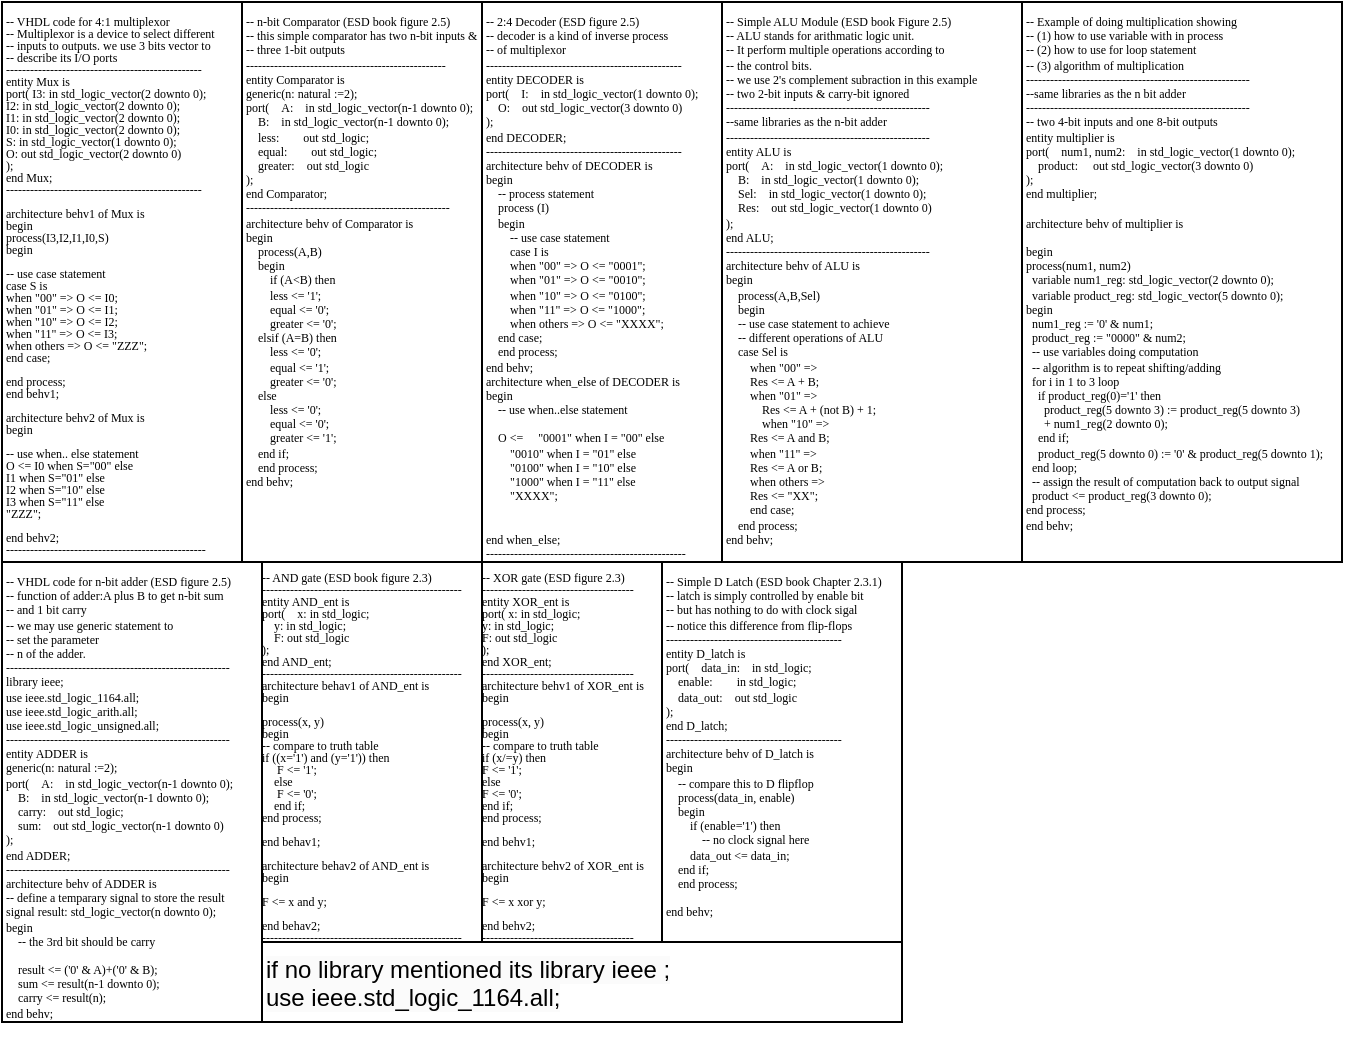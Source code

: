 <mxfile version="22.1.18" type="github">
  <diagram name="Page-1" id="1fI7LtTeoU0zJGXn7ISi">
    <mxGraphModel dx="1195" dy="622" grid="1" gridSize="10" guides="1" tooltips="1" connect="1" arrows="1" fold="1" page="1" pageScale="1" pageWidth="850" pageHeight="1100" math="0" shadow="0">
      <root>
        <mxCell id="0" />
        <mxCell id="1" parent="0" />
        <mxCell id="CzFrGwOpRJIVh9ln8tWY-4" value="&lt;div style=&quot;line-height: 100%; font-size: 6px;&quot;&gt;-- XOR gate (ESD figure 2.3)&lt;/div&gt;&lt;div style=&quot;line-height: 100%; font-size: 6px;&quot;&gt;--------------------------------------&lt;/div&gt;&lt;div style=&quot;line-height: 100%; font-size: 6px;&quot;&gt;entity XOR_ent is&lt;/div&gt;&lt;div style=&quot;line-height: 100%; font-size: 6px;&quot;&gt;port( x: in std_logic;&lt;/div&gt;&lt;div style=&quot;line-height: 100%; font-size: 6px;&quot;&gt;y: in std_logic;&lt;/div&gt;&lt;div style=&quot;line-height: 100%; font-size: 6px;&quot;&gt;F: out std_logic&lt;/div&gt;&lt;div style=&quot;line-height: 100%; font-size: 6px;&quot;&gt;);&lt;/div&gt;&lt;div style=&quot;line-height: 100%; font-size: 6px;&quot;&gt;end XOR_ent;&lt;/div&gt;&lt;div style=&quot;line-height: 100%; font-size: 6px;&quot;&gt;--------------------------------------&lt;/div&gt;&lt;div style=&quot;line-height: 100%; font-size: 6px;&quot;&gt;architecture behv1 of XOR_ent is&lt;/div&gt;&lt;div style=&quot;line-height: 100%; font-size: 6px;&quot;&gt;begin&lt;/div&gt;&lt;div style=&quot;line-height: 100%; font-size: 6px;&quot;&gt;&lt;br style=&quot;font-size: 6px;&quot;&gt;&lt;/div&gt;&lt;div style=&quot;line-height: 100%; font-size: 6px;&quot;&gt;process(x, y)&lt;/div&gt;&lt;div style=&quot;line-height: 100%; font-size: 6px;&quot;&gt;begin&lt;/div&gt;&lt;div style=&quot;line-height: 100%; font-size: 6px;&quot;&gt;-- compare to truth table&lt;/div&gt;&lt;div style=&quot;line-height: 100%; font-size: 6px;&quot;&gt;if (x/=y) then&lt;/div&gt;&lt;div style=&quot;line-height: 100%; font-size: 6px;&quot;&gt;F &amp;lt;= &#39;1&#39;;&lt;/div&gt;&lt;div style=&quot;line-height: 100%; font-size: 6px;&quot;&gt;else&lt;/div&gt;&lt;div style=&quot;line-height: 100%; font-size: 6px;&quot;&gt;F &amp;lt;= &#39;0&#39;;&lt;/div&gt;&lt;div style=&quot;line-height: 100%; font-size: 6px;&quot;&gt;end if;&lt;/div&gt;&lt;div style=&quot;line-height: 100%; font-size: 6px;&quot;&gt;end process;&lt;/div&gt;&lt;div style=&quot;line-height: 100%; font-size: 6px;&quot;&gt;&lt;br style=&quot;font-size: 6px;&quot;&gt;&lt;/div&gt;&lt;div style=&quot;line-height: 100%; font-size: 6px;&quot;&gt;end behv1;&lt;/div&gt;&lt;div style=&quot;line-height: 100%; font-size: 6px;&quot;&gt;&lt;br style=&quot;font-size: 6px;&quot;&gt;&lt;/div&gt;&lt;div style=&quot;line-height: 100%; font-size: 6px;&quot;&gt;architecture behv2 of XOR_ent is&lt;/div&gt;&lt;div style=&quot;line-height: 100%; font-size: 6px;&quot;&gt;begin&lt;/div&gt;&lt;div style=&quot;line-height: 100%; font-size: 6px;&quot;&gt;&lt;br style=&quot;font-size: 6px;&quot;&gt;&lt;/div&gt;&lt;div style=&quot;line-height: 100%; font-size: 6px;&quot;&gt;F &amp;lt;= x xor y;&lt;/div&gt;&lt;div style=&quot;line-height: 100%; font-size: 6px;&quot;&gt;&lt;br style=&quot;font-size: 6px;&quot;&gt;&lt;/div&gt;&lt;div style=&quot;line-height: 100%; font-size: 6px;&quot;&gt;end behv2;&lt;/div&gt;&lt;div style=&quot;line-height: 100%; font-size: 6px;&quot;&gt;--------------------------------------&lt;/div&gt;" style="text;whiteSpace=wrap;html=1;fontSize=6;fontColor=#000000;textDirection=ltr;spacing=0;fontFamily=Times New Roman;verticalAlign=top;horizontal=1;strokeColor=default;" vertex="1" parent="1">
          <mxGeometry x="240" y="280" width="90" height="190" as="geometry" />
        </mxCell>
        <mxCell id="CzFrGwOpRJIVh9ln8tWY-5" value="&lt;div style=&quot;orphans: 2; text-align: start; text-indent: 0px; widows: 2; text-decoration-thickness: initial; text-decoration-style: initial; text-decoration-color: initial; overflow-wrap: break-word; line-height: 100%; font-size: 6px;&quot;&gt;&lt;div style=&quot;overflow-wrap: break-word; line-height: 100%; font-size: 6px;&quot;&gt;-- AND gate (ESD book figure 2.3)&amp;nbsp; &amp;nbsp; &amp;nbsp; &amp;nbsp;&amp;nbsp;&lt;/div&gt;&lt;div style=&quot;overflow-wrap: break-word; line-height: 100%; font-size: 6px;&quot;&gt;--------------------------------------------------&lt;/div&gt;&lt;div style=&quot;overflow-wrap: break-word; line-height: 100%; font-size: 6px;&quot;&gt;entity AND_ent is&lt;/div&gt;&lt;div style=&quot;overflow-wrap: break-word; line-height: 100%; font-size: 6px;&quot;&gt;port(&amp;nbsp; &amp;nbsp; x: in std_logic;&lt;/div&gt;&lt;div style=&quot;overflow-wrap: break-word; line-height: 100%; font-size: 6px;&quot;&gt;&amp;nbsp; &amp;nbsp; y: in std_logic;&lt;/div&gt;&lt;div style=&quot;overflow-wrap: break-word; line-height: 100%; font-size: 6px;&quot;&gt;&amp;nbsp; &amp;nbsp; F: out std_logic&lt;/div&gt;&lt;div style=&quot;overflow-wrap: break-word; line-height: 100%; font-size: 6px;&quot;&gt;);&lt;/div&gt;&lt;div style=&quot;overflow-wrap: break-word; line-height: 100%; font-size: 6px;&quot;&gt;end AND_ent;&lt;/div&gt;&lt;div style=&quot;overflow-wrap: break-word; line-height: 100%; font-size: 6px;&quot;&gt;--------------------------------------------------&lt;/div&gt;&lt;div style=&quot;overflow-wrap: break-word; line-height: 100%; font-size: 6px;&quot;&gt;architecture behav1 of AND_ent is&lt;/div&gt;&lt;div style=&quot;overflow-wrap: break-word; line-height: 100%; font-size: 6px;&quot;&gt;begin&lt;/div&gt;&lt;div style=&quot;overflow-wrap: break-word; line-height: 100%; font-size: 6px;&quot;&gt;&lt;br style=&quot;font-size: 6px;&quot;&gt;&lt;/div&gt;&lt;div style=&quot;overflow-wrap: break-word; line-height: 100%; font-size: 6px;&quot;&gt;process(x, y)&lt;/div&gt;&lt;div style=&quot;overflow-wrap: break-word; line-height: 100%; font-size: 6px;&quot;&gt;begin&lt;/div&gt;&lt;div style=&quot;overflow-wrap: break-word; line-height: 100%; font-size: 6px;&quot;&gt;-- compare to truth table&lt;/div&gt;&lt;div style=&quot;overflow-wrap: break-word; line-height: 100%; font-size: 6px;&quot;&gt;if ((x=&#39;1&#39;) and (y=&#39;1&#39;)) then&lt;/div&gt;&lt;div style=&quot;overflow-wrap: break-word; line-height: 100%; font-size: 6px;&quot;&gt;&amp;nbsp; &amp;nbsp; &amp;nbsp;F &amp;lt;= &#39;1&#39;;&lt;/div&gt;&lt;div style=&quot;overflow-wrap: break-word; line-height: 100%; font-size: 6px;&quot;&gt;&amp;nbsp; &amp;nbsp; else&lt;/div&gt;&lt;div style=&quot;overflow-wrap: break-word; line-height: 100%; font-size: 6px;&quot;&gt;&amp;nbsp; &amp;nbsp; &amp;nbsp;F &amp;lt;= &#39;0&#39;;&lt;/div&gt;&lt;div style=&quot;overflow-wrap: break-word; line-height: 100%; font-size: 6px;&quot;&gt;&amp;nbsp; &amp;nbsp; end if;&lt;/div&gt;&lt;div style=&quot;overflow-wrap: break-word; line-height: 100%; font-size: 6px;&quot;&gt;end process;&lt;/div&gt;&lt;div style=&quot;overflow-wrap: break-word; line-height: 100%; font-size: 6px;&quot;&gt;&lt;br style=&quot;font-size: 6px;&quot;&gt;&lt;/div&gt;&lt;div style=&quot;overflow-wrap: break-word; line-height: 100%; font-size: 6px;&quot;&gt;end behav1;&lt;/div&gt;&lt;div style=&quot;overflow-wrap: break-word; line-height: 100%; font-size: 6px;&quot;&gt;&lt;br style=&quot;font-size: 6px;&quot;&gt;&lt;/div&gt;&lt;div style=&quot;overflow-wrap: break-word; line-height: 100%; font-size: 6px;&quot;&gt;architecture behav2 of AND_ent is&lt;/div&gt;&lt;div style=&quot;overflow-wrap: break-word; line-height: 100%; font-size: 6px;&quot;&gt;begin&lt;/div&gt;&lt;div style=&quot;overflow-wrap: break-word; line-height: 100%; font-size: 6px;&quot;&gt;&lt;br style=&quot;font-size: 6px;&quot;&gt;&lt;/div&gt;&lt;div style=&quot;overflow-wrap: break-word; line-height: 100%; font-size: 6px;&quot;&gt;F &amp;lt;= x and y;&lt;/div&gt;&lt;div style=&quot;overflow-wrap: break-word; line-height: 100%; font-size: 6px;&quot;&gt;&lt;br style=&quot;font-size: 6px;&quot;&gt;&lt;/div&gt;&lt;div style=&quot;overflow-wrap: break-word; line-height: 100%; font-size: 6px;&quot;&gt;end behav2;&lt;/div&gt;&lt;div style=&quot;overflow-wrap: break-word; line-height: 100%; font-size: 6px;&quot;&gt;--------------------------------------------------&lt;/div&gt;&lt;/div&gt;" style="text;whiteSpace=wrap;html=1;fontColor=#000000;fontSize=6;textDirection=ltr;spacing=0;fontFamily=Times New Roman;verticalAlign=top;horizontal=1;strokeColor=default;" vertex="1" parent="1">
          <mxGeometry x="130" y="280" width="110" height="190" as="geometry" />
        </mxCell>
        <mxCell id="CzFrGwOpRJIVh9ln8tWY-7" value="&lt;div style=&quot;orphans: 2; text-align: start; text-indent: 0px; widows: 2; text-decoration-thickness: initial; text-decoration-style: initial; text-decoration-color: initial; overflow-wrap: break-word; line-height: 100%; font-size: 6px;&quot;&gt;-- VHDL code for 4:1 multiplexor&lt;br style=&quot;font-size: 6px;&quot;&gt;-- Multiplexor is a device to select different&lt;br style=&quot;font-size: 6px;&quot;&gt;-- inputs to outputs. we use 3 bits vector to &lt;br style=&quot;font-size: 6px;&quot;&gt;-- describe its I/O ports &lt;br style=&quot;font-size: 6px;&quot;&gt;-------------------------------------------------&lt;br style=&quot;font-size: 6px;&quot;&gt;entity Mux is&lt;br style=&quot;font-size: 6px;&quot;&gt;port(    I3:     in std_logic_vector(2 downto 0);&lt;br style=&quot;font-size: 6px;&quot;&gt;    I2:     in std_logic_vector(2 downto 0);&lt;br style=&quot;font-size: 6px;&quot;&gt;    I1:     in std_logic_vector(2 downto 0);&lt;br style=&quot;font-size: 6px;&quot;&gt;    I0:     in std_logic_vector(2 downto 0);&lt;br style=&quot;font-size: 6px;&quot;&gt;    S:    in std_logic_vector(1 downto 0);&lt;br style=&quot;font-size: 6px;&quot;&gt;    O:    out std_logic_vector(2 downto 0)&lt;br style=&quot;font-size: 6px;&quot;&gt;);&lt;br style=&quot;font-size: 6px;&quot;&gt;end Mux;  &lt;br style=&quot;font-size: 6px;&quot;&gt;-------------------------------------------------&lt;br style=&quot;font-size: 6px;&quot;&gt;&lt;br style=&quot;font-size: 6px;&quot;&gt;architecture behv1 of Mux is&lt;br style=&quot;font-size: 6px;&quot;&gt;begin&lt;br style=&quot;font-size: 6px;&quot;&gt;    process(I3,I2,I1,I0,S)&lt;br style=&quot;font-size: 6px;&quot;&gt;    begin&lt;br style=&quot;font-size: 6px;&quot;&gt;    &lt;br style=&quot;font-size: 6px;&quot;&gt;        -- use case statement&lt;br style=&quot;font-size: 6px;&quot;&gt;        case S is&lt;br style=&quot;font-size: 6px;&quot;&gt;        when &quot;00&quot; =&amp;gt;    O &amp;lt;= I0;&lt;br style=&quot;font-size: 6px;&quot;&gt;        when &quot;01&quot; =&amp;gt;    O &amp;lt;= I1;&lt;br style=&quot;font-size: 6px;&quot;&gt;        when &quot;10&quot; =&amp;gt;    O &amp;lt;= I2;&lt;br style=&quot;font-size: 6px;&quot;&gt;        when &quot;11&quot; =&amp;gt;    O &amp;lt;= I3;&lt;br style=&quot;font-size: 6px;&quot;&gt;        when others =&amp;gt;    O &amp;lt;= &quot;ZZZ&quot;;&lt;br style=&quot;font-size: 6px;&quot;&gt;    end case;&lt;br style=&quot;font-size: 6px;&quot;&gt;&lt;br style=&quot;font-size: 6px;&quot;&gt;    end process;&lt;br style=&quot;font-size: 6px;&quot;&gt;end behv1;&lt;br style=&quot;font-size: 6px;&quot;&gt;&lt;br style=&quot;font-size: 6px;&quot;&gt;architecture behv2 of Mux is&lt;br style=&quot;font-size: 6px;&quot;&gt;begin&lt;br style=&quot;font-size: 6px;&quot;&gt;&lt;br style=&quot;font-size: 6px;&quot;&gt;    -- use when.. else statement&lt;br style=&quot;font-size: 6px;&quot;&gt;    O &amp;lt;=    I0 when S=&quot;00&quot; else&lt;br style=&quot;font-size: 6px;&quot;&gt;        I1 when S=&quot;01&quot; else&lt;br style=&quot;font-size: 6px;&quot;&gt;        I2 when S=&quot;10&quot; else&lt;br style=&quot;font-size: 6px;&quot;&gt;        I3 when S=&quot;11&quot; else&lt;br style=&quot;font-size: 6px;&quot;&gt;        &quot;ZZZ&quot;;&lt;br style=&quot;font-size: 6px;&quot;&gt;&lt;br style=&quot;font-size: 6px;&quot;&gt;end behv2;&lt;br style=&quot;font-size: 6px;&quot;&gt;--------------------------------------------------&lt;br style=&quot;font-size: 6px;&quot;&gt;&lt;/div&gt;" style="text;whiteSpace=wrap;html=1;fontSize=6;fontColor=#000000;verticalAlign=top;horizontal=1;fontFamily=Times New Roman;textDirection=ltr;strokeColor=default;" vertex="1" parent="1">
          <mxGeometry width="120" height="280" as="geometry" />
        </mxCell>
        <mxCell id="CzFrGwOpRJIVh9ln8tWY-8" value="-- 2:4 Decoder (ESD figure 2.5)&#xa;-- decoder is a kind of inverse process&#xa;-- of multiplexor&#xa;-------------------------------------------------&#xa;entity DECODER is&#xa;port(    I:    in std_logic_vector(1 downto 0);&#xa;    O:    out std_logic_vector(3 downto 0)&#xa;);&#xa;end DECODER;&#xa;-------------------------------------------------&#xa;architecture behv of DECODER is&#xa;begin&#xa;    -- process statement&#xa;    process (I)&#xa;    begin&#xa;        -- use case statement &#xa;        case I is&#xa;        when &quot;00&quot; =&gt; O &lt;= &quot;0001&quot;;&#xa;        when &quot;01&quot; =&gt; O &lt;= &quot;0010&quot;;&#xa;        when &quot;10&quot; =&gt; O &lt;= &quot;0100&quot;;&#xa;        when &quot;11&quot; =&gt; O &lt;= &quot;1000&quot;;&#xa;        when others =&gt; O &lt;= &quot;XXXX&quot;;&#xa;    end case;&#xa;    end process;&#xa;end behv;&#xa;architecture when_else of DECODER is&#xa;begin&#xa;    -- use when..else statement&#xa;&#xa;    O &lt;=     &quot;0001&quot; when I = &quot;00&quot; else&#xa;        &quot;0010&quot; when I = &quot;01&quot; else&#xa;        &quot;0100&quot; when I = &quot;10&quot; else&#xa;        &quot;1000&quot; when I = &quot;11&quot; else&#xa;        &quot;XXXX&quot;;&#xa;&#xa;&#xa;end when_else;&#xa;--------------------------------------------------" style="text;whiteSpace=wrap;fontSize=6;verticalAlign=top;horizontal=1;fontFamily=Times New Roman;textDirection=ltr;strokeColor=default;" vertex="1" parent="1">
          <mxGeometry x="240" width="120" height="280" as="geometry" />
        </mxCell>
        <mxCell id="CzFrGwOpRJIVh9ln8tWY-9" value="-- VHDL code for n-bit adder (ESD figure 2.5)    &#xa;-- function of adder:A plus B to get n-bit sum &#xa;-- and 1 bit carry    &#xa;-- we may use generic statement to &#xa;-- set the parameter &#xa;-- n of the adder.                            &#xa;--------------------------------------------------------&#xa;library ieee;&#xa;use ieee.std_logic_1164.all;&#xa;use ieee.std_logic_arith.all;&#xa;use ieee.std_logic_unsigned.all;&#xa;--------------------------------------------------------&#xa;entity ADDER is&#xa;generic(n: natural :=2);&#xa;port(    A:    in std_logic_vector(n-1 downto 0);&#xa;    B:    in std_logic_vector(n-1 downto 0);&#xa;    carry:    out std_logic;&#xa;    sum:    out std_logic_vector(n-1 downto 0)&#xa;);&#xa;end ADDER;&#xa;--------------------------------------------------------&#xa;architecture behv of ADDER is&#xa;-- define a temparary signal to store the result&#xa;signal result: std_logic_vector(n downto 0);&#xa;begin                      &#xa;    -- the 3rd bit should be carry&#xa;   &#xa;    result &lt;= (&#39;0&#39; &amp; A)+(&#39;0&#39; &amp; B);&#xa;    sum &lt;= result(n-1 downto 0);&#xa;    carry &lt;= result(n);&#xa;end behv;&#xa;" style="text;whiteSpace=wrap;fontSize=6;fontFamily=Times New Roman;strokeColor=default;" vertex="1" parent="1">
          <mxGeometry y="280" width="130" height="230" as="geometry" />
        </mxCell>
        <mxCell id="CzFrGwOpRJIVh9ln8tWY-10" value="-- n-bit Comparator (ESD book figure 2.5)&#xa;-- this simple comparator has two n-bit inputs &amp; &#xa;-- three 1-bit outputs&#xa;--------------------------------------------------&#xa;entity Comparator is&#xa;generic(n: natural :=2);&#xa;port(    A:    in std_logic_vector(n-1 downto 0);&#xa;    B:    in std_logic_vector(n-1 downto 0);&#xa;    less:        out std_logic;&#xa;    equal:        out std_logic;&#xa;    greater:    out std_logic&#xa;);&#xa;end Comparator;&#xa;---------------------------------------------------&#xa;architecture behv of Comparator is&#xa;begin &#xa;    process(A,B)&#xa;    begin&#xa;        if (A&lt;B) then &#xa;        less &lt;= &#39;1&#39;;&#xa;        equal &lt;= &#39;0&#39;;&#xa;        greater &lt;= &#39;0&#39;;&#xa;    elsif (A=B) then   &#xa;        less &lt;= &#39;0&#39;;&#xa;        equal &lt;= &#39;1&#39;;&#xa;        greater &lt;= &#39;0&#39;;&#xa;    else &#xa;        less &lt;= &#39;0&#39;;&#xa;        equal &lt;= &#39;0&#39;;&#xa;        greater &lt;= &#39;1&#39;;&#xa;    end if;&#xa;    end process;&#xa;end behv;" style="text;whiteSpace=wrap;strokeColor=default;fontSize=6;fontFamily=Times New Roman;" vertex="1" parent="1">
          <mxGeometry x="120" width="120" height="280" as="geometry" />
        </mxCell>
        <mxCell id="CzFrGwOpRJIVh9ln8tWY-12" value="-- Simple ALU Module (ESD book Figure 2.5)        &#xa;-- ALU stands for arithmatic logic unit.&#xa;-- It perform multiple operations according to &#xa;-- the control bits.&#xa;-- we use 2&#39;s complement subraction in this example&#xa;-- two 2-bit inputs &amp; carry-bit ignored&#xa;---------------------------------------------------&#xa;--same libraries as the n-bit adder&#xa;---------------------------------------------------&#xa;entity ALU is&#xa;port(    A:    in std_logic_vector(1 downto 0);&#xa;    B:    in std_logic_vector(1 downto 0);&#xa;    Sel:    in std_logic_vector(1 downto 0);&#xa;    Res:    out std_logic_vector(1 downto 0)  &#xa;);&#xa;end ALU;&#xa;---------------------------------------------------&#xa;architecture behv of ALU is&#xa;begin                       &#xa;    process(A,B,Sel)&#xa;    begin&#xa;    -- use case statement to achieve &#xa;    -- different operations of ALU&#xa;    case Sel is&#xa;        when &quot;00&quot; =&gt;&#xa;        Res &lt;= A + B;&#xa;        when &quot;01&quot; =&gt;                        &#xa;            Res &lt;= A + (not B) + 1;&#xa;            when &quot;10&quot; =&gt;&#xa;        Res &lt;= A and B;&#xa;        when &quot;11&quot; =&gt;     &#xa;        Res &lt;= A or B;&#xa;        when others =&gt;     &#xa;        Res &lt;= &quot;XX&quot;;&#xa;        end case;&#xa;    end process;&#xa;end behv;" style="text;whiteSpace=wrap;fontSize=6;fontFamily=Times New Roman;strokeColor=default;strokeWidth=1;" vertex="1" parent="1">
          <mxGeometry x="360" width="150" height="280" as="geometry" />
        </mxCell>
        <mxCell id="CzFrGwOpRJIVh9ln8tWY-13" value="" style="endArrow=none;html=1;rounded=0;entryX=0;entryY=1;entryDx=0;entryDy=0;exitX=1;exitY=0;exitDx=0;exitDy=0;fontSize=6;fontFamily=Times New Roman;" edge="1" parent="1" source="CzFrGwOpRJIVh9ln8tWY-9" target="CzFrGwOpRJIVh9ln8tWY-7">
          <mxGeometry width="50" height="50" relative="1" as="geometry">
            <mxPoint x="140" y="300" as="sourcePoint" />
            <mxPoint x="190" y="250" as="targetPoint" />
          </mxGeometry>
        </mxCell>
        <mxCell id="CzFrGwOpRJIVh9ln8tWY-14" value="-- Example of doing multiplication showing&#xa;-- (1) how to use variable with in process&#xa;-- (2) how to use for loop statement&#xa;-- (3) algorithm of multiplication&#xa;--------------------------------------------------------&#xa;--same libraries as the n bit adder&#xa;--------------------------------------------------------&#xa;-- two 4-bit inputs and one 8-bit outputs&#xa;entity multiplier is&#xa;port(    num1, num2:    in std_logic_vector(1 downto 0);&#xa;    product:     out std_logic_vector(3 downto 0)&#xa;);&#xa;end multiplier;&#xa;&#xa;architecture behv of multiplier is&#xa;&#xa;begin&#xa;process(num1, num2)&#xa;  variable num1_reg: std_logic_vector(2 downto 0);&#xa;  variable product_reg: std_logic_vector(5 downto 0);&#xa;begin     &#xa;  num1_reg := &#39;0&#39; &amp; num1;&#xa;  product_reg := &quot;0000&quot; &amp; num2;&#xa;  -- use variables doing computation&#xa;  -- algorithm is to repeat shifting/adding&#xa;  for i in 1 to 3 loop&#xa;    if product_reg(0)=&#39;1&#39; then&#xa;      product_reg(5 downto 3) := product_reg(5 downto 3) &#xa;      + num1_reg(2 downto 0);&#xa;    end if;&#xa;    product_reg(5 downto 0) := &#39;0&#39; &amp; product_reg(5 downto 1);&#xa;  end loop;&#xa;  -- assign the result of computation back to output signal&#xa;  product &lt;= product_reg(3 downto 0);&#xa;end process;&#xa;end behv;" style="text;whiteSpace=wrap;fontSize=6;fontFamily=Times New Roman;strokeColor=default;" vertex="1" parent="1">
          <mxGeometry x="510" width="160" height="280" as="geometry" />
        </mxCell>
        <mxCell id="CzFrGwOpRJIVh9ln8tWY-15" value="-- Simple D Latch (ESD book Chapter 2.3.1)&#xa;-- latch is simply controlled by enable bit&#xa;-- but has nothing to do with clock sigal&#xa;-- notice this difference from flip-flops&#xa;--------------------------------------------&#xa;entity D_latch is&#xa;port(    data_in:    in std_logic;&#xa;    enable:        in std_logic;&#xa;    data_out:    out std_logic&#xa;);&#xa;end D_latch;&#xa;--------------------------------------------&#xa;architecture behv of D_latch is&#xa;begin        &#xa;    -- compare this to D flipflop&#xa;    process(data_in, enable)&#xa;    begin&#xa;        if (enable=&#39;1&#39;) then&#xa;            -- no clock signal here&#xa;        data_out &lt;= data_in;  &#xa;    end if;&#xa;    end process;    &#xa;    &#xa;end behv;" style="text;whiteSpace=wrap;strokeColor=default;fontSize=6;fontFamily=Times New Roman;" vertex="1" parent="1">
          <mxGeometry x="330" y="280" width="120" height="190" as="geometry" />
        </mxCell>
        <mxCell id="CzFrGwOpRJIVh9ln8tWY-17" value="&lt;span style=&quot;color: rgb(0, 0, 0); font-family: Helvetica; font-size: 12px; font-style: normal; font-variant-ligatures: normal; font-variant-caps: normal; font-weight: 400; letter-spacing: normal; orphans: 2; text-align: center; text-indent: 0px; text-transform: none; widows: 2; word-spacing: 0px; -webkit-text-stroke-width: 0px; background-color: rgb(251, 251, 251); text-decoration-thickness: initial; text-decoration-style: initial; text-decoration-color: initial; float: none; display: inline !important;&quot;&gt;if no library mentioned its&amp;nbsp;library ieee ;&lt;br&gt;use ieee.std_logic_1164.all;&lt;br&gt;&lt;/span&gt;" style="text;whiteSpace=wrap;html=1;strokeColor=default;" vertex="1" parent="1">
          <mxGeometry x="130" y="470" width="320" height="40" as="geometry" />
        </mxCell>
      </root>
    </mxGraphModel>
  </diagram>
</mxfile>
